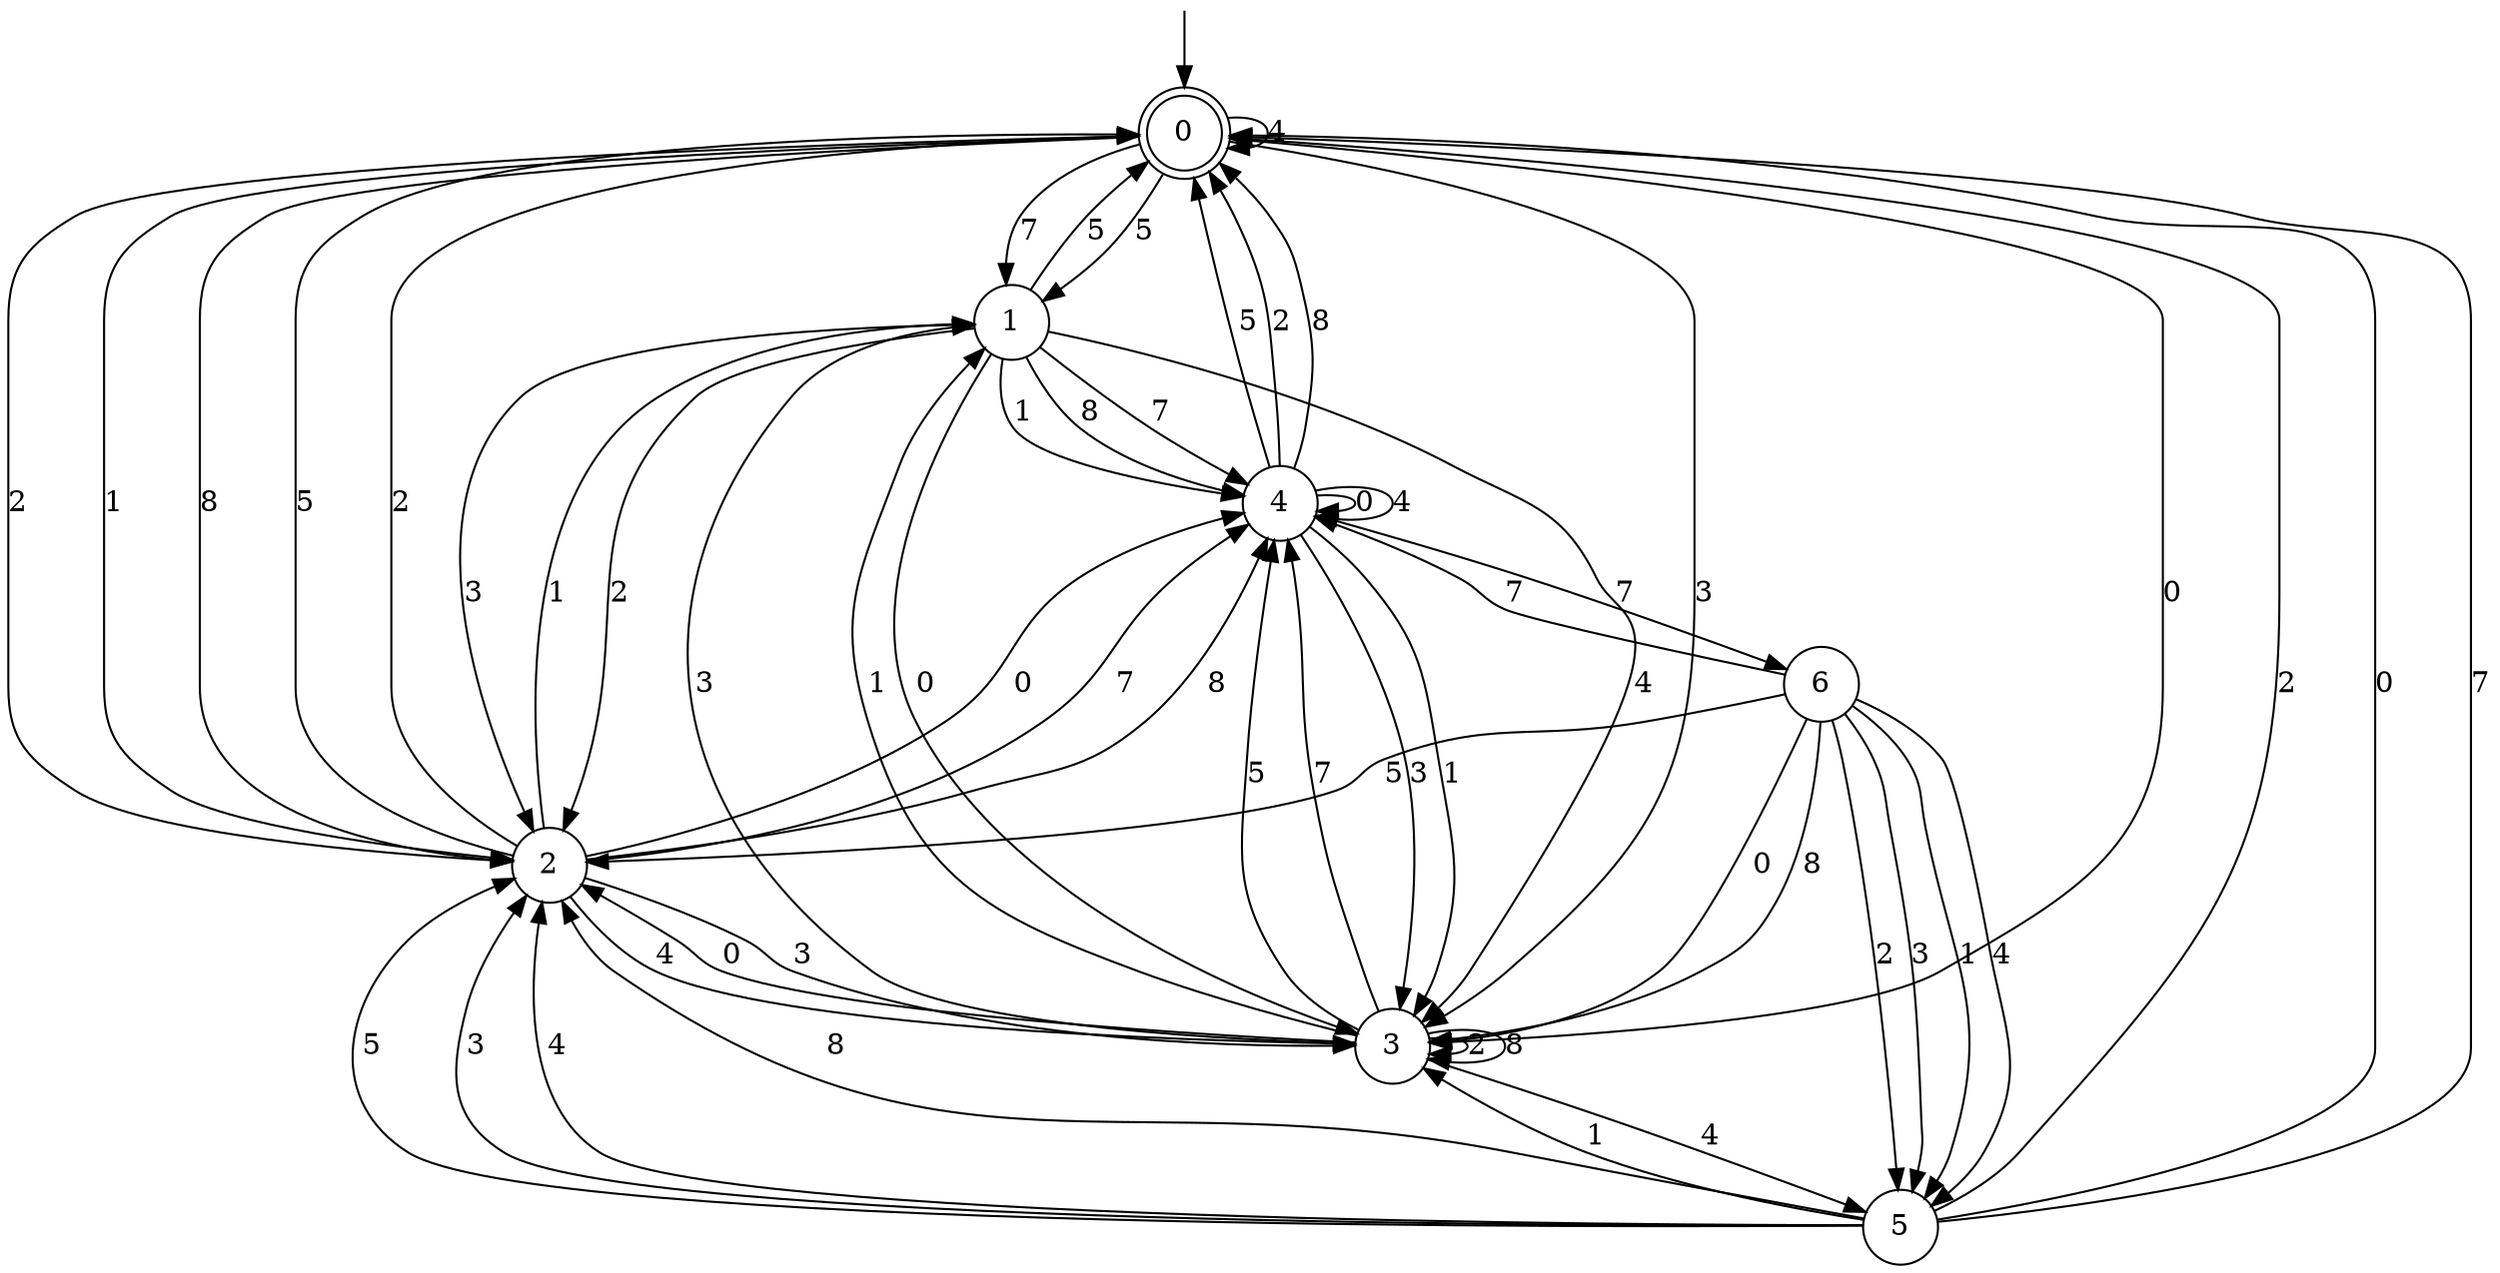 digraph g {

	s0 [shape="doublecircle" label="0"];
	s1 [shape="circle" label="1"];
	s2 [shape="circle" label="2"];
	s3 [shape="circle" label="3"];
	s4 [shape="circle" label="4"];
	s5 [shape="circle" label="5"];
	s6 [shape="circle" label="6"];
	s0 -> s1 [label="5"];
	s0 -> s2 [label="2"];
	s0 -> s3 [label="3"];
	s0 -> s3 [label="0"];
	s0 -> s1 [label="7"];
	s0 -> s2 [label="1"];
	s0 -> s0 [label="4"];
	s0 -> s2 [label="8"];
	s1 -> s0 [label="5"];
	s1 -> s2 [label="2"];
	s1 -> s2 [label="3"];
	s1 -> s3 [label="0"];
	s1 -> s4 [label="7"];
	s1 -> s4 [label="1"];
	s1 -> s3 [label="4"];
	s1 -> s4 [label="8"];
	s2 -> s0 [label="5"];
	s2 -> s0 [label="2"];
	s2 -> s3 [label="3"];
	s2 -> s4 [label="0"];
	s2 -> s4 [label="7"];
	s2 -> s1 [label="1"];
	s2 -> s3 [label="4"];
	s2 -> s4 [label="8"];
	s3 -> s4 [label="5"];
	s3 -> s3 [label="2"];
	s3 -> s1 [label="3"];
	s3 -> s2 [label="0"];
	s3 -> s4 [label="7"];
	s3 -> s1 [label="1"];
	s3 -> s5 [label="4"];
	s3 -> s3 [label="8"];
	s4 -> s0 [label="5"];
	s4 -> s0 [label="2"];
	s4 -> s3 [label="3"];
	s4 -> s4 [label="0"];
	s4 -> s6 [label="7"];
	s4 -> s3 [label="1"];
	s4 -> s4 [label="4"];
	s4 -> s0 [label="8"];
	s5 -> s2 [label="5"];
	s5 -> s0 [label="2"];
	s5 -> s2 [label="3"];
	s5 -> s0 [label="0"];
	s5 -> s0 [label="7"];
	s5 -> s3 [label="1"];
	s5 -> s2 [label="4"];
	s5 -> s2 [label="8"];
	s6 -> s2 [label="5"];
	s6 -> s5 [label="2"];
	s6 -> s5 [label="3"];
	s6 -> s3 [label="0"];
	s6 -> s4 [label="7"];
	s6 -> s5 [label="1"];
	s6 -> s5 [label="4"];
	s6 -> s3 [label="8"];

__start0 [label="" shape="none" width="0" height="0"];
__start0 -> s0;

}
